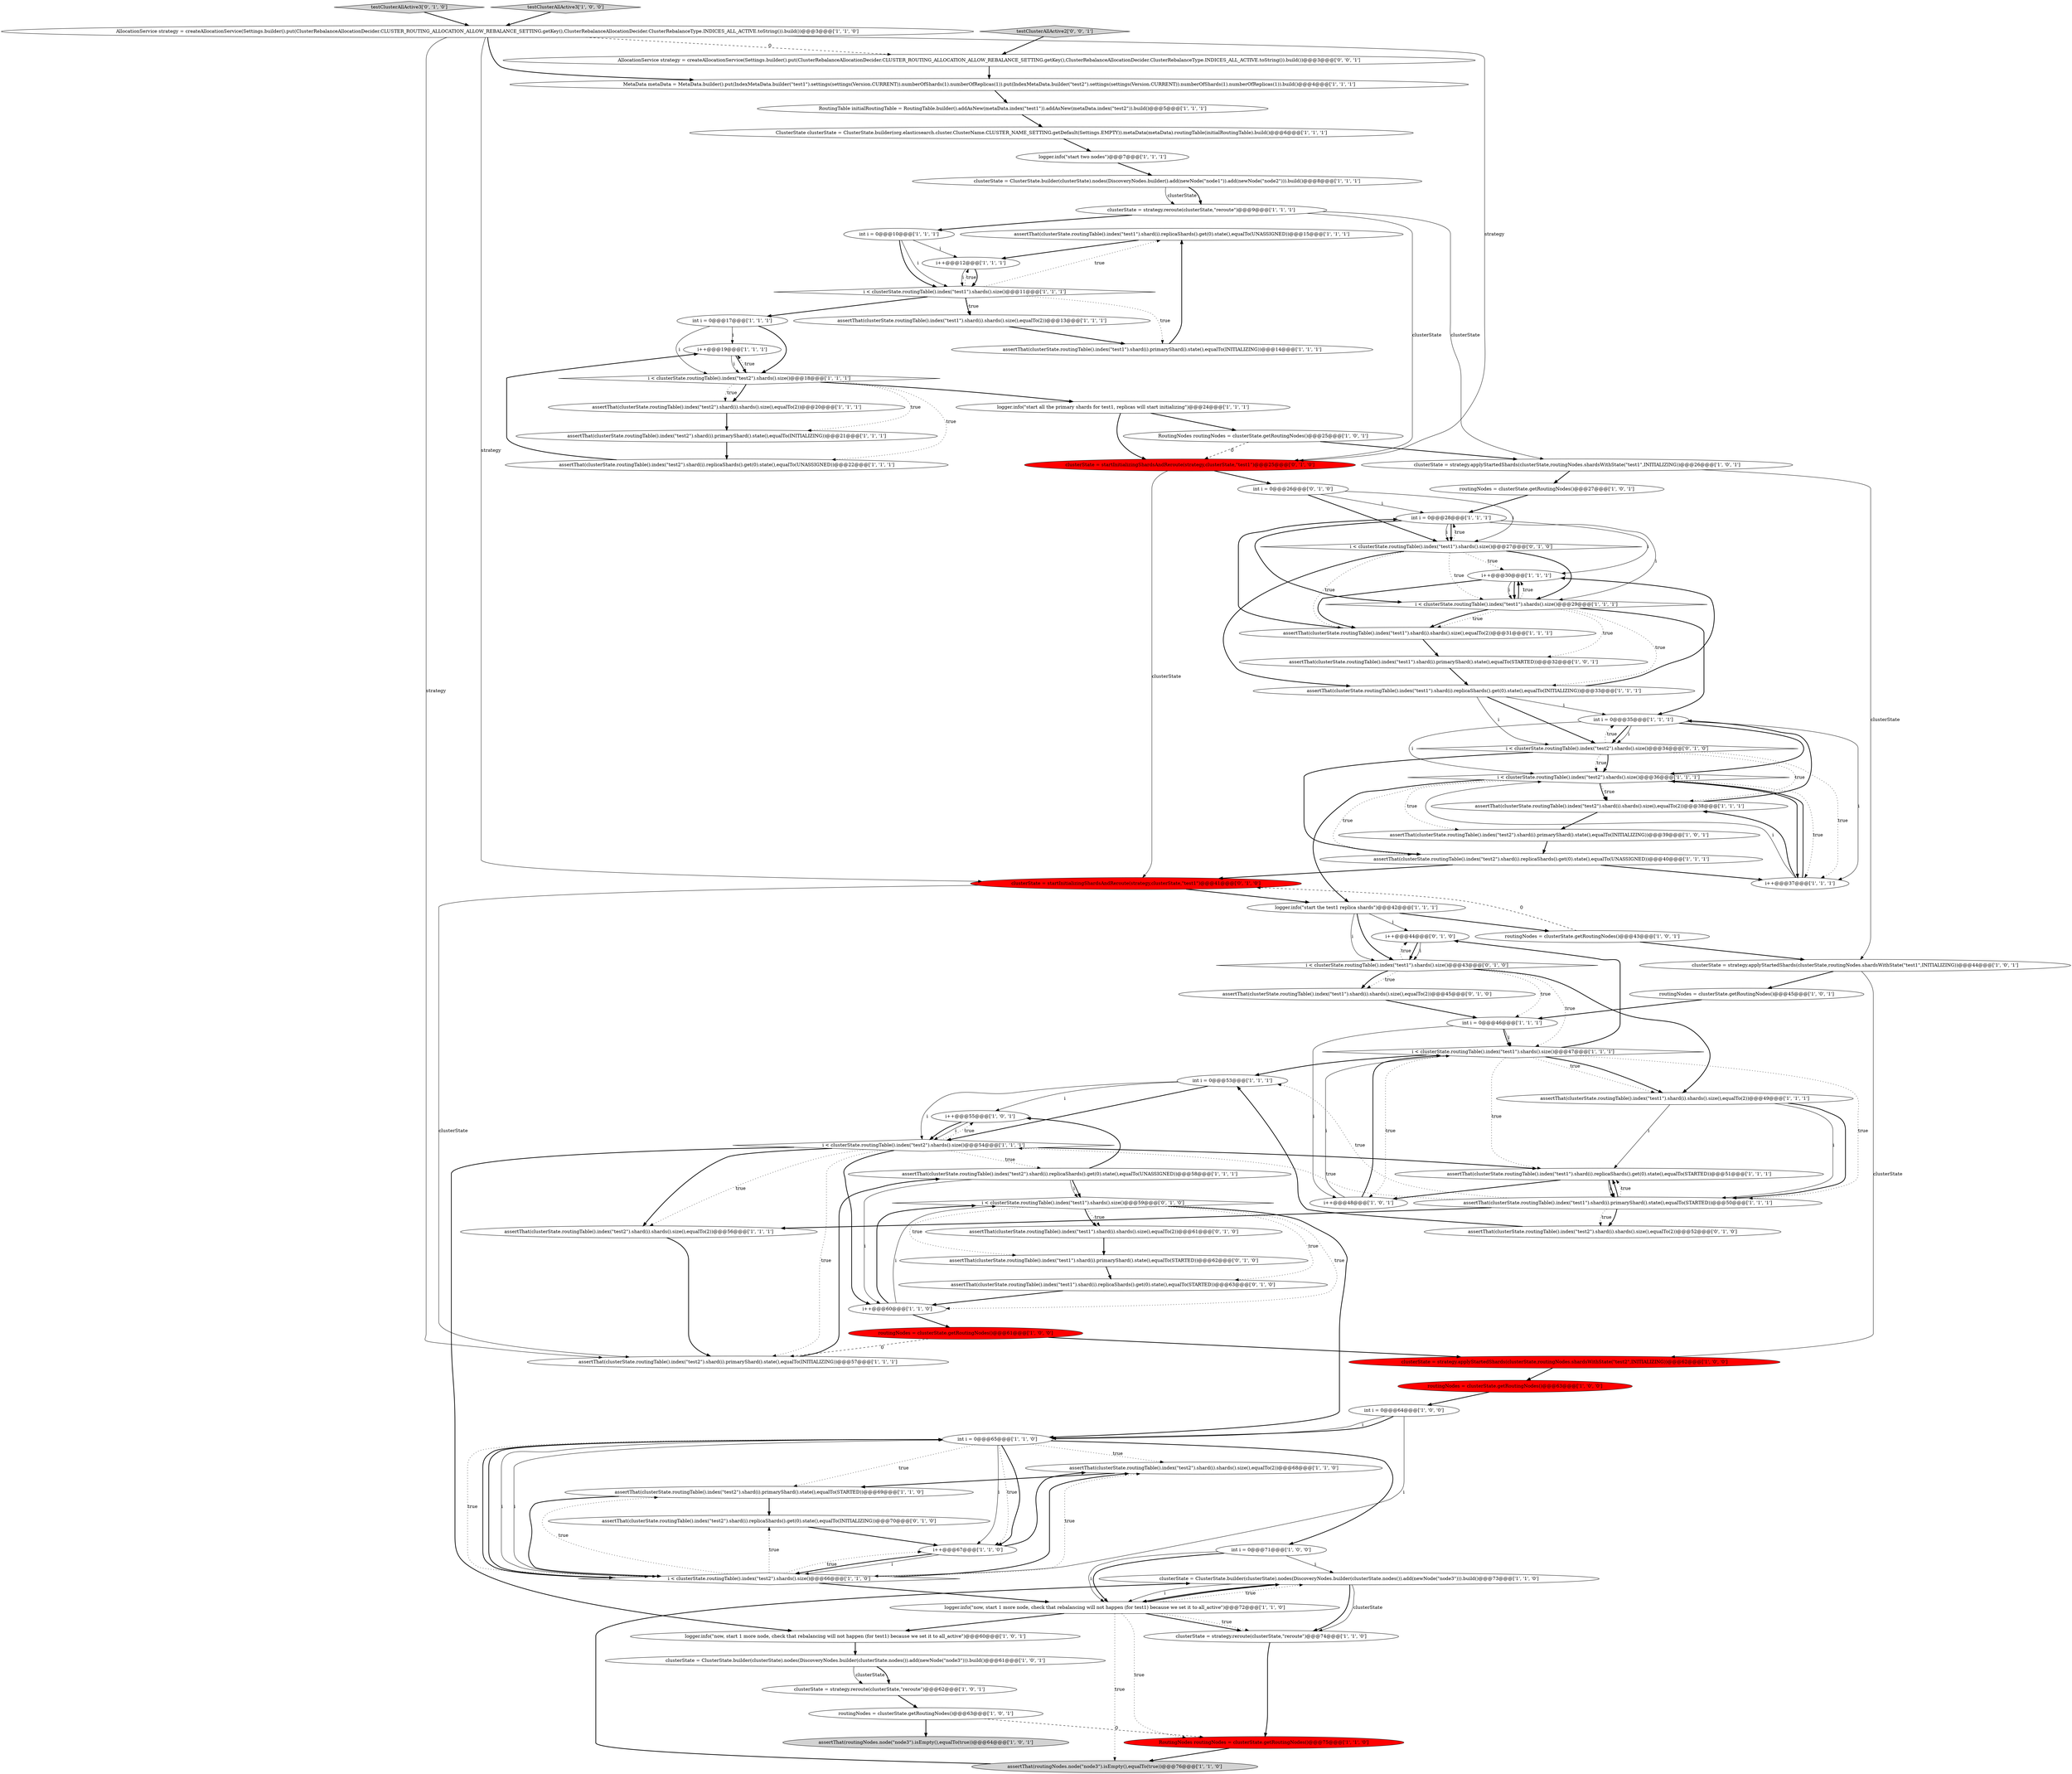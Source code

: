 digraph {
29 [style = filled, label = "assertThat(clusterState.routingTable().index(\"test1\").shard(i).replicaShards().get(0).state(),equalTo(UNASSIGNED))@@@15@@@['1', '1', '1']", fillcolor = white, shape = ellipse image = "AAA0AAABBB1BBB"];
66 [style = filled, label = "int i = 0@@@71@@@['1', '0', '0']", fillcolor = white, shape = ellipse image = "AAA0AAABBB1BBB"];
27 [style = filled, label = "int i = 0@@@53@@@['1', '1', '1']", fillcolor = white, shape = ellipse image = "AAA0AAABBB1BBB"];
10 [style = filled, label = "RoutingTable initialRoutingTable = RoutingTable.builder().addAsNew(metaData.index(\"test1\")).addAsNew(metaData.index(\"test2\")).build()@@@5@@@['1', '1', '1']", fillcolor = white, shape = ellipse image = "AAA0AAABBB1BBB"];
73 [style = filled, label = "int i = 0@@@26@@@['0', '1', '0']", fillcolor = white, shape = ellipse image = "AAA0AAABBB2BBB"];
20 [style = filled, label = "assertThat(clusterState.routingTable().index(\"test2\").shard(i).shards().size(),equalTo(2))@@@68@@@['1', '1', '0']", fillcolor = white, shape = ellipse image = "AAA0AAABBB1BBB"];
0 [style = filled, label = "assertThat(clusterState.routingTable().index(\"test2\").shard(i).primaryShard().state(),equalTo(STARTED))@@@69@@@['1', '1', '0']", fillcolor = white, shape = ellipse image = "AAA0AAABBB1BBB"];
77 [style = filled, label = "i++@@@44@@@['0', '1', '0']", fillcolor = white, shape = ellipse image = "AAA0AAABBB2BBB"];
65 [style = filled, label = "i++@@@19@@@['1', '1', '1']", fillcolor = white, shape = ellipse image = "AAA0AAABBB1BBB"];
53 [style = filled, label = "clusterState = strategy.reroute(clusterState,\"reroute\")@@@74@@@['1', '1', '0']", fillcolor = white, shape = ellipse image = "AAA0AAABBB1BBB"];
18 [style = filled, label = "clusterState = ClusterState.builder(clusterState).nodes(DiscoveryNodes.builder().add(newNode(\"node1\")).add(newNode(\"node2\"))).build()@@@8@@@['1', '1', '1']", fillcolor = white, shape = ellipse image = "AAA0AAABBB1BBB"];
62 [style = filled, label = "clusterState = strategy.applyStartedShards(clusterState,routingNodes.shardsWithState(\"test1\",INITIALIZING))@@@26@@@['1', '0', '1']", fillcolor = white, shape = ellipse image = "AAA0AAABBB1BBB"];
47 [style = filled, label = "assertThat(clusterState.routingTable().index(\"test2\").shard(i).shards().size(),equalTo(2))@@@38@@@['1', '1', '1']", fillcolor = white, shape = ellipse image = "AAA0AAABBB1BBB"];
46 [style = filled, label = "AllocationService strategy = createAllocationService(Settings.builder().put(ClusterRebalanceAllocationDecider.CLUSTER_ROUTING_ALLOCATION_ALLOW_REBALANCE_SETTING.getKey(),ClusterRebalanceAllocationDecider.ClusterRebalanceType.INDICES_ALL_ACTIVE.toString()).build())@@@3@@@['1', '1', '0']", fillcolor = white, shape = ellipse image = "AAA0AAABBB1BBB"];
7 [style = filled, label = "routingNodes = clusterState.getRoutingNodes()@@@63@@@['1', '0', '0']", fillcolor = red, shape = ellipse image = "AAA1AAABBB1BBB"];
82 [style = filled, label = "assertThat(clusterState.routingTable().index(\"test1\").shard(i).shards().size(),equalTo(2))@@@61@@@['0', '1', '0']", fillcolor = white, shape = ellipse image = "AAA0AAABBB2BBB"];
32 [style = filled, label = "i < clusterState.routingTable().index(\"test1\").shards().size()@@@47@@@['1', '1', '1']", fillcolor = white, shape = diamond image = "AAA0AAABBB1BBB"];
39 [style = filled, label = "assertThat(clusterState.routingTable().index(\"test1\").shard(i).shards().size(),equalTo(2))@@@13@@@['1', '1', '1']", fillcolor = white, shape = ellipse image = "AAA0AAABBB1BBB"];
36 [style = filled, label = "assertThat(clusterState.routingTable().index(\"test1\").shard(i).shards().size(),equalTo(2))@@@49@@@['1', '1', '1']", fillcolor = white, shape = ellipse image = "AAA0AAABBB1BBB"];
28 [style = filled, label = "assertThat(clusterState.routingTable().index(\"test2\").shard(i).replicaShards().get(0).state(),equalTo(UNASSIGNED))@@@58@@@['1', '1', '1']", fillcolor = white, shape = ellipse image = "AAA0AAABBB1BBB"];
41 [style = filled, label = "int i = 0@@@64@@@['1', '0', '0']", fillcolor = white, shape = ellipse image = "AAA0AAABBB1BBB"];
83 [style = filled, label = "i < clusterState.routingTable().index(\"test1\").shards().size()@@@59@@@['0', '1', '0']", fillcolor = white, shape = diamond image = "AAA0AAABBB2BBB"];
48 [style = filled, label = "i < clusterState.routingTable().index(\"test2\").shards().size()@@@36@@@['1', '1', '1']", fillcolor = white, shape = diamond image = "AAA0AAABBB1BBB"];
52 [style = filled, label = "int i = 0@@@46@@@['1', '1', '1']", fillcolor = white, shape = ellipse image = "AAA0AAABBB1BBB"];
25 [style = filled, label = "int i = 0@@@28@@@['1', '1', '1']", fillcolor = white, shape = ellipse image = "AAA0AAABBB1BBB"];
50 [style = filled, label = "assertThat(clusterState.routingTable().index(\"test1\").shard(i).replicaShards().get(0).state(),equalTo(INITIALIZING))@@@33@@@['1', '1', '1']", fillcolor = white, shape = ellipse image = "AAA0AAABBB1BBB"];
15 [style = filled, label = "routingNodes = clusterState.getRoutingNodes()@@@63@@@['1', '0', '1']", fillcolor = white, shape = ellipse image = "AAA0AAABBB1BBB"];
23 [style = filled, label = "assertThat(routingNodes.node(\"node3\").isEmpty(),equalTo(true))@@@76@@@['1', '1', '0']", fillcolor = lightgray, shape = ellipse image = "AAA0AAABBB1BBB"];
87 [style = filled, label = "assertThat(clusterState.routingTable().index(\"test2\").shard(i).shards().size(),equalTo(2))@@@52@@@['0', '1', '0']", fillcolor = white, shape = ellipse image = "AAA0AAABBB2BBB"];
84 [style = filled, label = "testClusterAllActive3['0', '1', '0']", fillcolor = lightgray, shape = diamond image = "AAA0AAABBB2BBB"];
2 [style = filled, label = "RoutingNodes routingNodes = clusterState.getRoutingNodes()@@@25@@@['1', '0', '1']", fillcolor = white, shape = ellipse image = "AAA0AAABBB1BBB"];
68 [style = filled, label = "logger.info(\"now, start 1 more node, check that rebalancing will not happen (for test1) because we set it to all_active\")@@@60@@@['1', '0', '1']", fillcolor = white, shape = ellipse image = "AAA0AAABBB1BBB"];
89 [style = filled, label = "AllocationService strategy = createAllocationService(Settings.builder().put(ClusterRebalanceAllocationDecider.CLUSTER_ROUTING_ALLOCATION_ALLOW_REBALANCE_SETTING.getKey(),ClusterRebalanceAllocationDecider.ClusterRebalanceType.INDICES_ALL_ACTIVE.toString()).build())@@@3@@@['0', '0', '1']", fillcolor = white, shape = ellipse image = "AAA0AAABBB3BBB"];
16 [style = filled, label = "assertThat(clusterState.routingTable().index(\"test2\").shard(i).shards().size(),equalTo(2))@@@20@@@['1', '1', '1']", fillcolor = white, shape = ellipse image = "AAA0AAABBB1BBB"];
55 [style = filled, label = "clusterState = strategy.applyStartedShards(clusterState,routingNodes.shardsWithState(\"test2\",INITIALIZING))@@@62@@@['1', '0', '0']", fillcolor = red, shape = ellipse image = "AAA1AAABBB1BBB"];
56 [style = filled, label = "ClusterState clusterState = ClusterState.builder(org.elasticsearch.cluster.ClusterName.CLUSTER_NAME_SETTING.getDefault(Settings.EMPTY)).metaData(metaData).routingTable(initialRoutingTable).build()@@@6@@@['1', '1', '1']", fillcolor = white, shape = ellipse image = "AAA0AAABBB1BBB"];
42 [style = filled, label = "assertThat(clusterState.routingTable().index(\"test2\").shard(i).replicaShards().get(0).state(),equalTo(UNASSIGNED))@@@22@@@['1', '1', '1']", fillcolor = white, shape = ellipse image = "AAA0AAABBB1BBB"];
51 [style = filled, label = "int i = 0@@@35@@@['1', '1', '1']", fillcolor = white, shape = ellipse image = "AAA0AAABBB1BBB"];
13 [style = filled, label = "assertThat(clusterState.routingTable().index(\"test1\").shard(i).primaryShard().state(),equalTo(STARTED))@@@50@@@['1', '1', '1']", fillcolor = white, shape = ellipse image = "AAA0AAABBB1BBB"];
3 [style = filled, label = "int i = 0@@@17@@@['1', '1', '1']", fillcolor = white, shape = ellipse image = "AAA0AAABBB1BBB"];
30 [style = filled, label = "assertThat(clusterState.routingTable().index(\"test2\").shard(i).shards().size(),equalTo(2))@@@56@@@['1', '1', '1']", fillcolor = white, shape = ellipse image = "AAA0AAABBB1BBB"];
76 [style = filled, label = "assertThat(clusterState.routingTable().index(\"test1\").shard(i).primaryShard().state(),equalTo(STARTED))@@@62@@@['0', '1', '0']", fillcolor = white, shape = ellipse image = "AAA0AAABBB2BBB"];
8 [style = filled, label = "i++@@@30@@@['1', '1', '1']", fillcolor = white, shape = ellipse image = "AAA0AAABBB1BBB"];
80 [style = filled, label = "assertThat(clusterState.routingTable().index(\"test2\").shard(i).replicaShards().get(0).state(),equalTo(INITIALIZING))@@@70@@@['0', '1', '0']", fillcolor = white, shape = ellipse image = "AAA0AAABBB2BBB"];
11 [style = filled, label = "i < clusterState.routingTable().index(\"test2\").shards().size()@@@18@@@['1', '1', '1']", fillcolor = white, shape = diamond image = "AAA0AAABBB1BBB"];
37 [style = filled, label = "i++@@@48@@@['1', '0', '1']", fillcolor = white, shape = ellipse image = "AAA0AAABBB1BBB"];
35 [style = filled, label = "i < clusterState.routingTable().index(\"test1\").shards().size()@@@11@@@['1', '1', '1']", fillcolor = white, shape = diamond image = "AAA0AAABBB1BBB"];
12 [style = filled, label = "RoutingNodes routingNodes = clusterState.getRoutingNodes()@@@75@@@['1', '1', '0']", fillcolor = red, shape = ellipse image = "AAA1AAABBB1BBB"];
61 [style = filled, label = "logger.info(\"start all the primary shards for test1, replicas will start initializing\")@@@24@@@['1', '1', '1']", fillcolor = white, shape = ellipse image = "AAA0AAABBB1BBB"];
1 [style = filled, label = "testClusterAllActive3['1', '0', '0']", fillcolor = lightgray, shape = diamond image = "AAA0AAABBB1BBB"];
49 [style = filled, label = "logger.info(\"start the test1 replica shards\")@@@42@@@['1', '1', '1']", fillcolor = white, shape = ellipse image = "AAA0AAABBB1BBB"];
57 [style = filled, label = "assertThat(clusterState.routingTable().index(\"test2\").shard(i).primaryShard().state(),equalTo(INITIALIZING))@@@39@@@['1', '0', '1']", fillcolor = white, shape = ellipse image = "AAA0AAABBB1BBB"];
26 [style = filled, label = "assertThat(routingNodes.node(\"node3\").isEmpty(),equalTo(true))@@@64@@@['1', '0', '1']", fillcolor = lightgray, shape = ellipse image = "AAA0AAABBB1BBB"];
45 [style = filled, label = "clusterState = ClusterState.builder(clusterState).nodes(DiscoveryNodes.builder(clusterState.nodes()).add(newNode(\"node3\"))).build()@@@61@@@['1', '0', '1']", fillcolor = white, shape = ellipse image = "AAA0AAABBB1BBB"];
88 [style = filled, label = "testClusterAllActive2['0', '0', '1']", fillcolor = lightgray, shape = diamond image = "AAA0AAABBB3BBB"];
21 [style = filled, label = "i++@@@67@@@['1', '1', '0']", fillcolor = white, shape = ellipse image = "AAA0AAABBB1BBB"];
54 [style = filled, label = "i++@@@55@@@['1', '0', '1']", fillcolor = white, shape = ellipse image = "AAA0AAABBB1BBB"];
64 [style = filled, label = "assertThat(clusterState.routingTable().index(\"test1\").shard(i).primaryShard().state(),equalTo(INITIALIZING))@@@14@@@['1', '1', '1']", fillcolor = white, shape = ellipse image = "AAA0AAABBB1BBB"];
58 [style = filled, label = "routingNodes = clusterState.getRoutingNodes()@@@27@@@['1', '0', '1']", fillcolor = white, shape = ellipse image = "AAA0AAABBB1BBB"];
9 [style = filled, label = "i < clusterState.routingTable().index(\"test1\").shards().size()@@@29@@@['1', '1', '1']", fillcolor = white, shape = diamond image = "AAA0AAABBB1BBB"];
79 [style = filled, label = "clusterState = startInitializingShardsAndReroute(strategy,clusterState,\"test1\")@@@41@@@['0', '1', '0']", fillcolor = red, shape = ellipse image = "AAA1AAABBB2BBB"];
6 [style = filled, label = "logger.info(\"start two nodes\")@@@7@@@['1', '1', '1']", fillcolor = white, shape = ellipse image = "AAA0AAABBB1BBB"];
31 [style = filled, label = "assertThat(clusterState.routingTable().index(\"test2\").shard(i).primaryShard().state(),equalTo(INITIALIZING))@@@57@@@['1', '1', '1']", fillcolor = white, shape = ellipse image = "AAA0AAABBB1BBB"];
40 [style = filled, label = "MetaData metaData = MetaData.builder().put(IndexMetaData.builder(\"test1\").settings(settings(Version.CURRENT)).numberOfShards(1).numberOfReplicas(1)).put(IndexMetaData.builder(\"test2\").settings(settings(Version.CURRENT)).numberOfShards(1).numberOfReplicas(1)).build()@@@4@@@['1', '1', '1']", fillcolor = white, shape = ellipse image = "AAA0AAABBB1BBB"];
19 [style = filled, label = "int i = 0@@@65@@@['1', '1', '0']", fillcolor = white, shape = ellipse image = "AAA0AAABBB1BBB"];
44 [style = filled, label = "clusterState = ClusterState.builder(clusterState).nodes(DiscoveryNodes.builder(clusterState.nodes()).add(newNode(\"node3\"))).build()@@@73@@@['1', '1', '0']", fillcolor = white, shape = ellipse image = "AAA0AAABBB1BBB"];
85 [style = filled, label = "assertThat(clusterState.routingTable().index(\"test1\").shard(i).replicaShards().get(0).state(),equalTo(STARTED))@@@63@@@['0', '1', '0']", fillcolor = white, shape = ellipse image = "AAA0AAABBB2BBB"];
14 [style = filled, label = "assertThat(clusterState.routingTable().index(\"test1\").shard(i).replicaShards().get(0).state(),equalTo(STARTED))@@@51@@@['1', '1', '1']", fillcolor = white, shape = ellipse image = "AAA0AAABBB1BBB"];
74 [style = filled, label = "assertThat(clusterState.routingTable().index(\"test1\").shard(i).shards().size(),equalTo(2))@@@45@@@['0', '1', '0']", fillcolor = white, shape = ellipse image = "AAA0AAABBB2BBB"];
43 [style = filled, label = "logger.info(\"now, start 1 more node, check that rebalancing will not happen (for test1) because we set it to all_active\")@@@72@@@['1', '1', '0']", fillcolor = white, shape = ellipse image = "AAA0AAABBB1BBB"];
69 [style = filled, label = "i++@@@12@@@['1', '1', '1']", fillcolor = white, shape = ellipse image = "AAA0AAABBB1BBB"];
67 [style = filled, label = "routingNodes = clusterState.getRoutingNodes()@@@61@@@['1', '0', '0']", fillcolor = red, shape = ellipse image = "AAA1AAABBB1BBB"];
22 [style = filled, label = "assertThat(clusterState.routingTable().index(\"test2\").shard(i).primaryShard().state(),equalTo(INITIALIZING))@@@21@@@['1', '1', '1']", fillcolor = white, shape = ellipse image = "AAA0AAABBB1BBB"];
5 [style = filled, label = "routingNodes = clusterState.getRoutingNodes()@@@43@@@['1', '0', '1']", fillcolor = white, shape = ellipse image = "AAA0AAABBB1BBB"];
72 [style = filled, label = "clusterState = strategy.reroute(clusterState,\"reroute\")@@@62@@@['1', '0', '1']", fillcolor = white, shape = ellipse image = "AAA0AAABBB1BBB"];
81 [style = filled, label = "clusterState = startInitializingShardsAndReroute(strategy,clusterState,\"test1\")@@@25@@@['0', '1', '0']", fillcolor = red, shape = ellipse image = "AAA1AAABBB2BBB"];
71 [style = filled, label = "clusterState = strategy.reroute(clusterState,\"reroute\")@@@9@@@['1', '1', '1']", fillcolor = white, shape = ellipse image = "AAA0AAABBB1BBB"];
4 [style = filled, label = "assertThat(clusterState.routingTable().index(\"test1\").shard(i).shards().size(),equalTo(2))@@@31@@@['1', '1', '1']", fillcolor = white, shape = ellipse image = "AAA0AAABBB1BBB"];
34 [style = filled, label = "routingNodes = clusterState.getRoutingNodes()@@@45@@@['1', '0', '1']", fillcolor = white, shape = ellipse image = "AAA0AAABBB1BBB"];
78 [style = filled, label = "i < clusterState.routingTable().index(\"test2\").shards().size()@@@34@@@['0', '1', '0']", fillcolor = white, shape = diamond image = "AAA0AAABBB2BBB"];
38 [style = filled, label = "i < clusterState.routingTable().index(\"test2\").shards().size()@@@66@@@['1', '1', '0']", fillcolor = white, shape = diamond image = "AAA0AAABBB1BBB"];
59 [style = filled, label = "int i = 0@@@10@@@['1', '1', '1']", fillcolor = white, shape = ellipse image = "AAA0AAABBB1BBB"];
33 [style = filled, label = "assertThat(clusterState.routingTable().index(\"test1\").shard(i).primaryShard().state(),equalTo(STARTED))@@@32@@@['1', '0', '1']", fillcolor = white, shape = ellipse image = "AAA0AAABBB1BBB"];
63 [style = filled, label = "i++@@@37@@@['1', '1', '1']", fillcolor = white, shape = ellipse image = "AAA0AAABBB1BBB"];
17 [style = filled, label = "i < clusterState.routingTable().index(\"test2\").shards().size()@@@54@@@['1', '1', '1']", fillcolor = white, shape = diamond image = "AAA0AAABBB1BBB"];
60 [style = filled, label = "i++@@@60@@@['1', '1', '0']", fillcolor = white, shape = ellipse image = "AAA0AAABBB1BBB"];
24 [style = filled, label = "clusterState = strategy.applyStartedShards(clusterState,routingNodes.shardsWithState(\"test1\",INITIALIZING))@@@44@@@['1', '0', '1']", fillcolor = white, shape = ellipse image = "AAA0AAABBB1BBB"];
70 [style = filled, label = "assertThat(clusterState.routingTable().index(\"test2\").shard(i).replicaShards().get(0).state(),equalTo(UNASSIGNED))@@@40@@@['1', '1', '1']", fillcolor = white, shape = ellipse image = "AAA0AAABBB1BBB"];
86 [style = filled, label = "i < clusterState.routingTable().index(\"test1\").shards().size()@@@27@@@['0', '1', '0']", fillcolor = white, shape = diamond image = "AAA0AAABBB2BBB"];
75 [style = filled, label = "i < clusterState.routingTable().index(\"test1\").shards().size()@@@43@@@['0', '1', '0']", fillcolor = white, shape = diamond image = "AAA0AAABBB2BBB"];
60->83 [style = bold, label=""];
17->54 [style = dotted, label="true"];
11->65 [style = dotted, label="true"];
73->86 [style = solid, label="i"];
13->27 [style = dotted, label="true"];
41->19 [style = bold, label=""];
4->25 [style = bold, label=""];
63->48 [style = bold, label=""];
78->63 [style = dotted, label="true"];
80->21 [style = bold, label=""];
81->79 [style = solid, label="clusterState"];
51->48 [style = solid, label="i"];
81->73 [style = bold, label=""];
78->70 [style = bold, label=""];
20->0 [style = bold, label=""];
51->78 [style = bold, label=""];
83->60 [style = dotted, label="true"];
24->34 [style = bold, label=""];
46->31 [style = solid, label="strategy"];
45->72 [style = solid, label="clusterState"];
73->25 [style = solid, label="i"];
72->15 [style = bold, label=""];
44->53 [style = bold, label=""];
79->49 [style = bold, label=""];
86->8 [style = dotted, label="true"];
1->46 [style = bold, label=""];
21->38 [style = bold, label=""];
82->76 [style = bold, label=""];
83->19 [style = bold, label=""];
83->76 [style = dotted, label="true"];
38->21 [style = dotted, label="true"];
51->48 [style = bold, label=""];
48->70 [style = dotted, label="true"];
62->24 [style = solid, label="clusterState"];
17->14 [style = bold, label=""];
39->64 [style = bold, label=""];
70->79 [style = bold, label=""];
43->53 [style = bold, label=""];
71->81 [style = solid, label="clusterState"];
47->51 [style = bold, label=""];
27->17 [style = bold, label=""];
37->32 [style = bold, label=""];
32->37 [style = dotted, label="true"];
35->64 [style = dotted, label="true"];
32->13 [style = dotted, label="true"];
8->4 [style = bold, label=""];
43->44 [style = bold, label=""];
13->14 [style = bold, label=""];
78->47 [style = dotted, label="true"];
75->52 [style = dotted, label="true"];
23->44 [style = bold, label=""];
14->37 [style = bold, label=""];
11->16 [style = bold, label=""];
13->17 [style = dotted, label="true"];
9->33 [style = dotted, label="true"];
83->82 [style = dotted, label="true"];
48->49 [style = bold, label=""];
9->51 [style = bold, label=""];
43->12 [style = dotted, label="true"];
78->51 [style = dotted, label="true"];
44->43 [style = solid, label="i"];
19->38 [style = dotted, label="true"];
34->52 [style = bold, label=""];
38->20 [style = dotted, label="true"];
77->75 [style = bold, label=""];
3->11 [style = bold, label=""];
54->17 [style = bold, label=""];
28->54 [style = bold, label=""];
75->74 [style = bold, label=""];
17->68 [style = bold, label=""];
25->9 [style = solid, label="i"];
37->32 [style = solid, label="i"];
3->65 [style = solid, label="i"];
19->21 [style = dotted, label="true"];
32->36 [style = dotted, label="true"];
78->48 [style = dotted, label="true"];
9->8 [style = bold, label=""];
79->31 [style = solid, label="clusterState"];
33->50 [style = bold, label=""];
0->38 [style = bold, label=""];
21->38 [style = solid, label="i"];
46->81 [style = solid, label="strategy"];
9->8 [style = dotted, label="true"];
47->57 [style = bold, label=""];
65->11 [style = solid, label="i"];
85->60 [style = bold, label=""];
49->75 [style = solid, label="i"];
59->35 [style = solid, label="i"];
48->47 [style = dotted, label="true"];
32->77 [style = bold, label=""];
78->48 [style = bold, label=""];
58->25 [style = bold, label=""];
55->7 [style = bold, label=""];
19->0 [style = dotted, label="true"];
59->35 [style = bold, label=""];
0->80 [style = bold, label=""];
68->45 [style = bold, label=""];
11->16 [style = dotted, label="true"];
32->36 [style = bold, label=""];
61->2 [style = bold, label=""];
9->4 [style = dotted, label="true"];
46->89 [style = dashed, label="0"];
31->28 [style = bold, label=""];
11->61 [style = bold, label=""];
46->40 [style = bold, label=""];
49->5 [style = bold, label=""];
43->23 [style = dotted, label="true"];
28->83 [style = bold, label=""];
19->38 [style = bold, label=""];
57->70 [style = bold, label=""];
35->69 [style = dotted, label="true"];
22->42 [style = bold, label=""];
35->29 [style = dotted, label="true"];
27->54 [style = solid, label="i"];
56->6 [style = bold, label=""];
86->9 [style = bold, label=""];
63->47 [style = bold, label=""];
38->20 [style = bold, label=""];
25->86 [style = solid, label="i"];
60->83 [style = solid, label="i"];
15->12 [style = dashed, label="0"];
86->50 [style = bold, label=""];
38->80 [style = dotted, label="true"];
35->3 [style = bold, label=""];
87->27 [style = bold, label=""];
50->78 [style = solid, label="i"];
6->18 [style = bold, label=""];
83->85 [style = dotted, label="true"];
25->9 [style = bold, label=""];
35->39 [style = bold, label=""];
17->60 [style = bold, label=""];
46->79 [style = solid, label="strategy"];
64->29 [style = bold, label=""];
65->11 [style = bold, label=""];
32->27 [style = bold, label=""];
66->44 [style = solid, label="i"];
36->13 [style = solid, label="i"];
29->69 [style = bold, label=""];
42->65 [style = bold, label=""];
4->33 [style = bold, label=""];
32->14 [style = dotted, label="true"];
27->17 [style = solid, label="i"];
38->19 [style = bold, label=""];
44->53 [style = solid, label="clusterState"];
43->44 [style = dotted, label="true"];
5->79 [style = dashed, label="0"];
36->13 [style = bold, label=""];
19->66 [style = bold, label=""];
43->53 [style = dotted, label="true"];
76->85 [style = bold, label=""];
84->46 [style = bold, label=""];
30->31 [style = bold, label=""];
71->59 [style = bold, label=""];
5->24 [style = bold, label=""];
17->28 [style = dotted, label="true"];
24->55 [style = solid, label="clusterState"];
66->43 [style = bold, label=""];
49->75 [style = bold, label=""];
63->48 [style = solid, label="i"];
69->35 [style = solid, label="i"];
7->41 [style = bold, label=""];
45->72 [style = bold, label=""];
36->14 [style = solid, label="i"];
14->13 [style = bold, label=""];
50->51 [style = solid, label="i"];
25->86 [style = bold, label=""];
25->8 [style = solid, label="i"];
38->19 [style = solid, label="i"];
52->37 [style = solid, label="i"];
13->14 [style = dotted, label="true"];
19->38 [style = solid, label="i"];
53->12 [style = bold, label=""];
38->43 [style = bold, label=""];
75->32 [style = dotted, label="true"];
18->71 [style = solid, label="clusterState"];
19->21 [style = bold, label=""];
35->39 [style = dotted, label="true"];
40->10 [style = bold, label=""];
59->69 [style = solid, label="i"];
14->13 [style = solid, label="i"];
13->87 [style = bold, label=""];
86->25 [style = dotted, label="true"];
71->62 [style = solid, label="clusterState"];
10->56 [style = bold, label=""];
51->63 [style = solid, label="i"];
54->17 [style = solid, label="i"];
74->52 [style = bold, label=""];
28->83 [style = solid, label="i"];
19->20 [style = dotted, label="true"];
86->4 [style = dotted, label="true"];
9->4 [style = bold, label=""];
88->89 [style = bold, label=""];
86->9 [style = dotted, label="true"];
62->58 [style = bold, label=""];
43->68 [style = bold, label=""];
70->63 [style = bold, label=""];
77->75 [style = solid, label="i"];
17->30 [style = bold, label=""];
41->19 [style = solid, label="i"];
41->38 [style = solid, label="i"];
13->30 [style = bold, label=""];
38->0 [style = dotted, label="true"];
2->81 [style = dashed, label="0"];
16->22 [style = bold, label=""];
8->9 [style = solid, label="i"];
52->32 [style = solid, label="i"];
11->22 [style = dotted, label="true"];
69->35 [style = bold, label=""];
11->42 [style = dotted, label="true"];
66->43 [style = solid, label="i"];
44->43 [style = bold, label=""];
28->60 [style = solid, label="i"];
75->77 [style = dotted, label="true"];
15->26 [style = bold, label=""];
75->74 [style = dotted, label="true"];
83->82 [style = bold, label=""];
18->71 [style = bold, label=""];
73->86 [style = bold, label=""];
17->31 [style = dotted, label="true"];
13->87 [style = dotted, label="true"];
89->40 [style = bold, label=""];
9->50 [style = dotted, label="true"];
67->55 [style = bold, label=""];
60->67 [style = bold, label=""];
21->20 [style = bold, label=""];
17->30 [style = dotted, label="true"];
19->21 [style = solid, label="i"];
52->32 [style = bold, label=""];
48->47 [style = bold, label=""];
50->78 [style = bold, label=""];
8->9 [style = bold, label=""];
50->8 [style = bold, label=""];
48->63 [style = bold, label=""];
75->36 [style = bold, label=""];
12->23 [style = bold, label=""];
61->81 [style = bold, label=""];
3->11 [style = solid, label="i"];
48->63 [style = dotted, label="true"];
51->78 [style = solid, label="i"];
49->77 [style = solid, label="i"];
67->31 [style = dashed, label="0"];
48->57 [style = dotted, label="true"];
2->62 [style = bold, label=""];
}
